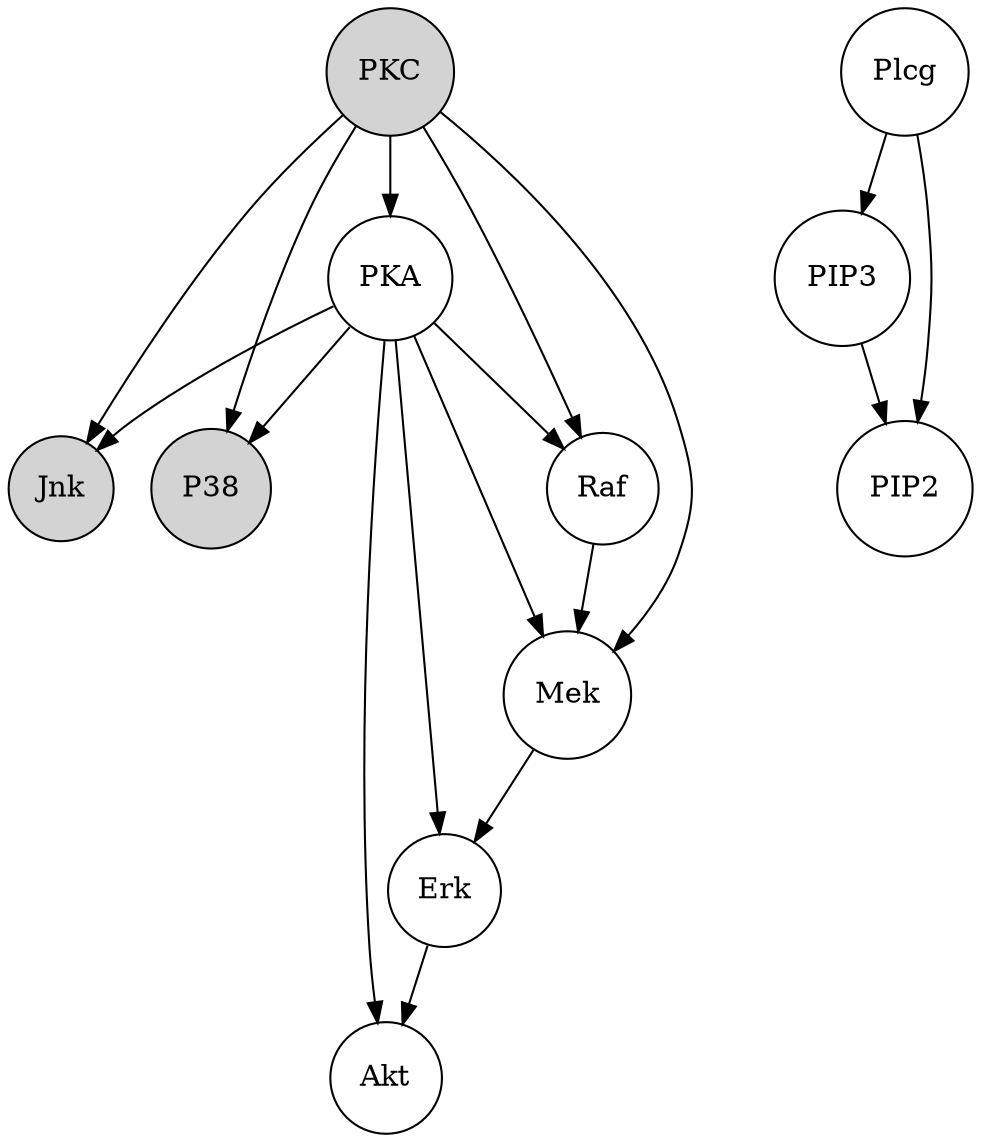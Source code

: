 digraph {
	rankdir=TD
	PKC [shape=circle style=filled]
	Plcg [shape=circle]
	PKA [shape=circle]
	PIP3 [shape=circle]
	Jnk [shape=circle style=filled]
	P38 [shape=circle style=filled]
	Raf [shape=circle]
	PIP2 [shape=circle]
	Mek [shape=circle]
	Erk [shape=circle]
	Akt [shape=circle]
	PKC -> PKA
	PKC -> Jnk
	PKC -> P38
	PKC -> Raf
	PKC -> Mek
	Plcg -> PIP3
	Plcg -> PIP2
	PKA -> Jnk
	PKA -> P38
	PKA -> Raf
	PKA -> Mek
	PKA -> Erk
	PKA -> Akt
	PIP3 -> PIP2
	Raf -> Mek
	Mek -> Erk
	Erk -> Akt
}
